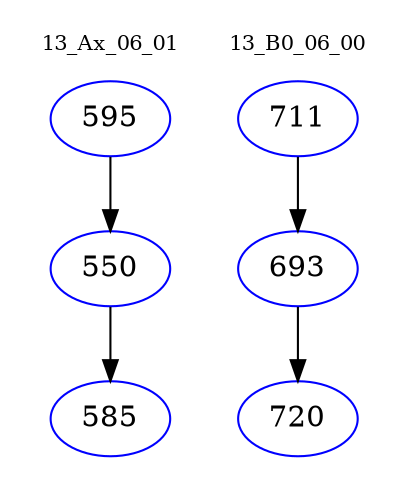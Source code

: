 digraph{
subgraph cluster_0 {
color = white
label = "13_Ax_06_01";
fontsize=10;
T0_595 [label="595", color="blue"]
T0_595 -> T0_550 [color="black"]
T0_550 [label="550", color="blue"]
T0_550 -> T0_585 [color="black"]
T0_585 [label="585", color="blue"]
}
subgraph cluster_1 {
color = white
label = "13_B0_06_00";
fontsize=10;
T1_711 [label="711", color="blue"]
T1_711 -> T1_693 [color="black"]
T1_693 [label="693", color="blue"]
T1_693 -> T1_720 [color="black"]
T1_720 [label="720", color="blue"]
}
}
